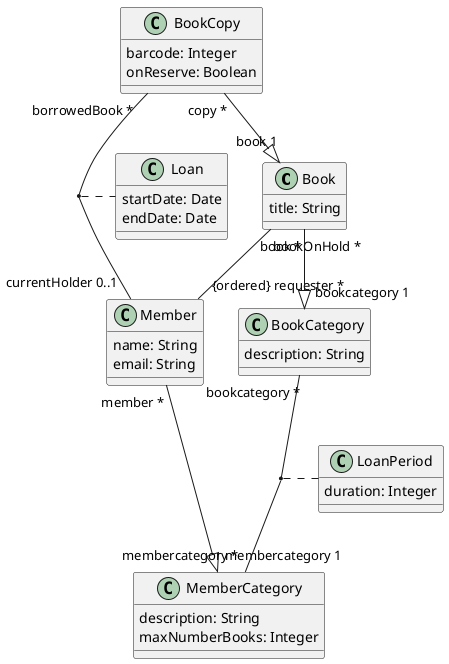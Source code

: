 @startuml LibraryDomain

' classes '
class Book{
    title: String
}

class BookCopy{
    barcode: Integer
    onReserve: Boolean
}

class Loan{
    startDate: Date
    endDate: Date
}

class Member{
    name: String
    email: String
}

class MemberCategory{
    description: String
    maxNumberBooks: Integer
}

class BookCategory{
    description: String
}

class LoanPeriod{
    duration: Integer
}

' associations '
Book "bookOnHold *" -- "{ordered} requester *" Member

Book "book *" --|> "bookcategory 1" BookCategory

BookCopy "borrowedBook *" -- "currentHolder 0..1" Member
(BookCopy, Member) .. Loan

Member "member *" --|> "membercategory 1" MemberCategory

BookCopy "copy *" --|> "book 1" Book

BookCategory "bookcategory *" -- "membercategory *" MemberCategory
(BookCategory, MemberCategory) .. LoanPeriod

@enduml